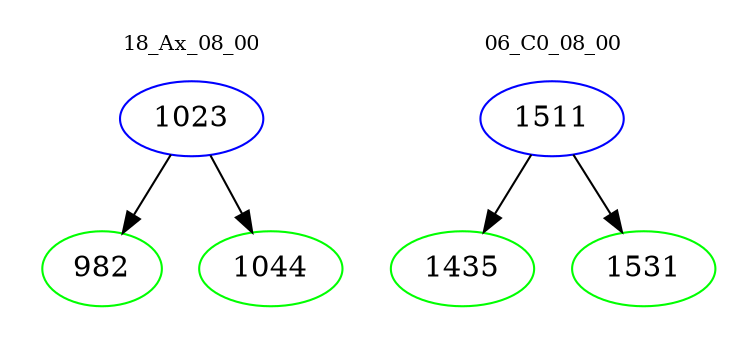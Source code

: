 digraph{
subgraph cluster_0 {
color = white
label = "18_Ax_08_00";
fontsize=10;
T0_1023 [label="1023", color="blue"]
T0_1023 -> T0_982 [color="black"]
T0_982 [label="982", color="green"]
T0_1023 -> T0_1044 [color="black"]
T0_1044 [label="1044", color="green"]
}
subgraph cluster_1 {
color = white
label = "06_C0_08_00";
fontsize=10;
T1_1511 [label="1511", color="blue"]
T1_1511 -> T1_1435 [color="black"]
T1_1435 [label="1435", color="green"]
T1_1511 -> T1_1531 [color="black"]
T1_1531 [label="1531", color="green"]
}
}
